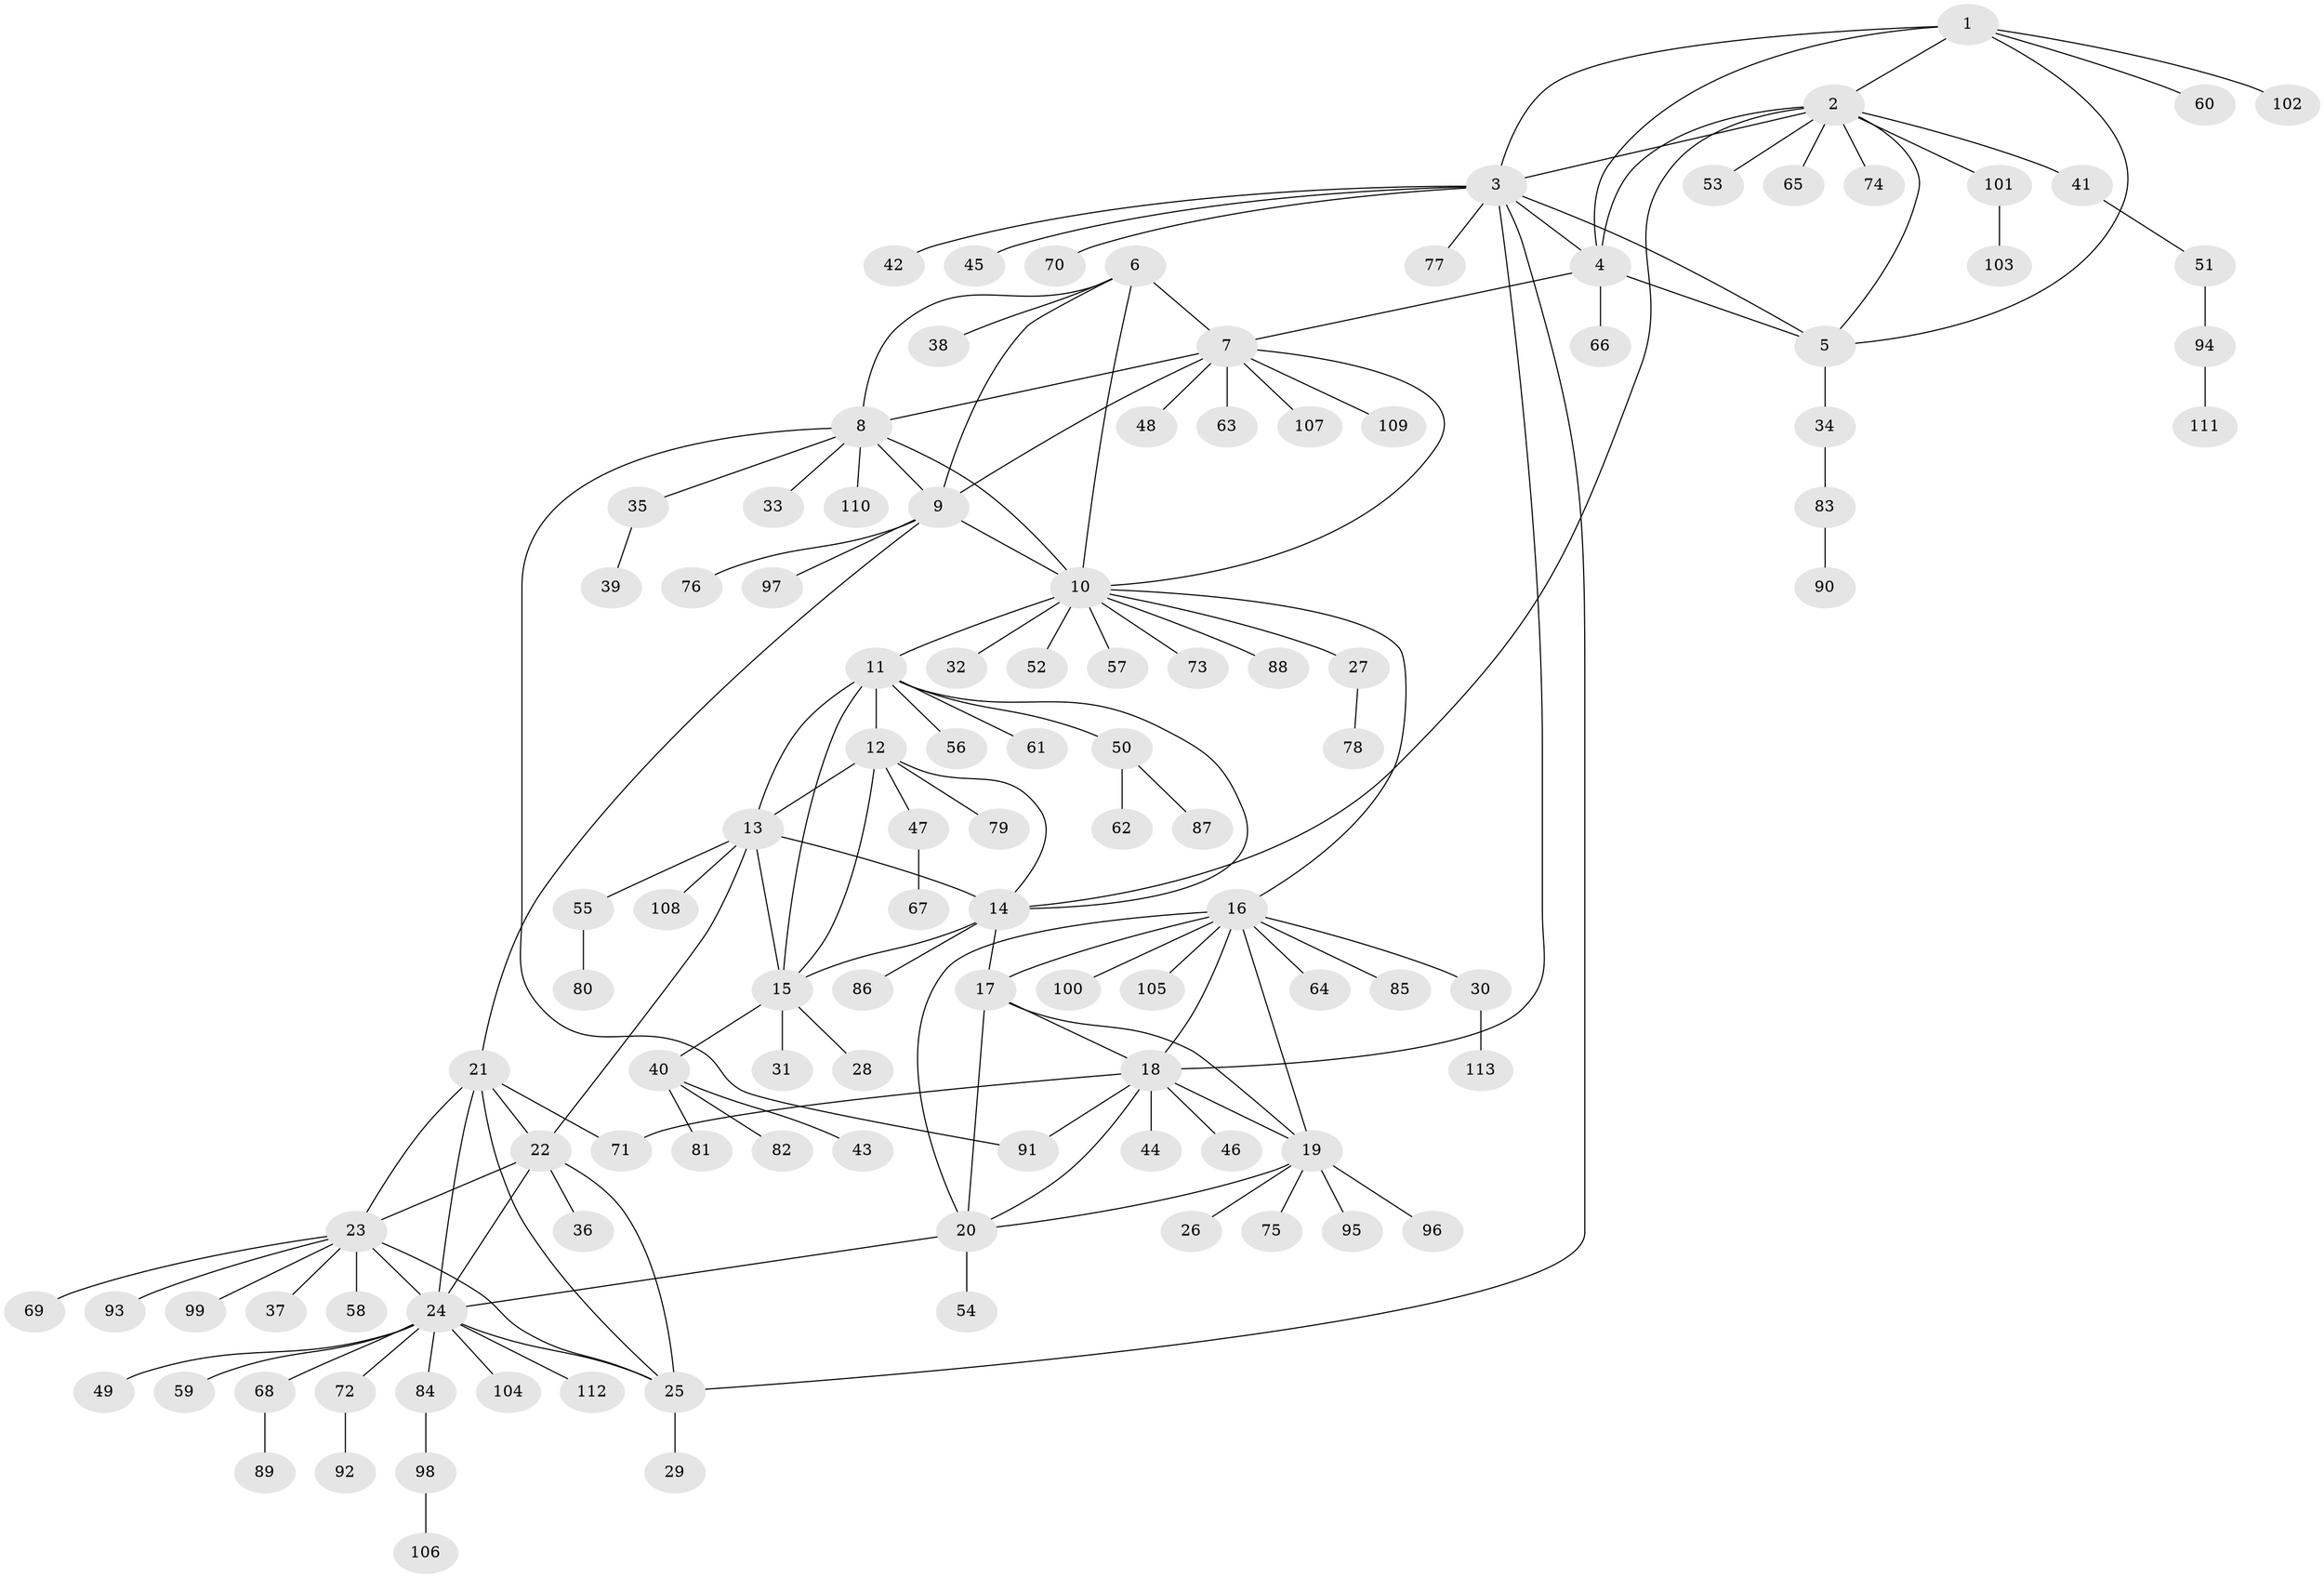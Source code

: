 // coarse degree distribution, {5: 0.058823529411764705, 14: 0.011764705882352941, 9: 0.023529411764705882, 7: 0.011764705882352941, 10: 0.058823529411764705, 4: 0.023529411764705882, 6: 0.023529411764705882, 8: 0.011764705882352941, 1: 0.6941176470588235, 3: 0.011764705882352941, 2: 0.07058823529411765}
// Generated by graph-tools (version 1.1) at 2025/24/03/03/25 07:24:13]
// undirected, 113 vertices, 150 edges
graph export_dot {
graph [start="1"]
  node [color=gray90,style=filled];
  1;
  2;
  3;
  4;
  5;
  6;
  7;
  8;
  9;
  10;
  11;
  12;
  13;
  14;
  15;
  16;
  17;
  18;
  19;
  20;
  21;
  22;
  23;
  24;
  25;
  26;
  27;
  28;
  29;
  30;
  31;
  32;
  33;
  34;
  35;
  36;
  37;
  38;
  39;
  40;
  41;
  42;
  43;
  44;
  45;
  46;
  47;
  48;
  49;
  50;
  51;
  52;
  53;
  54;
  55;
  56;
  57;
  58;
  59;
  60;
  61;
  62;
  63;
  64;
  65;
  66;
  67;
  68;
  69;
  70;
  71;
  72;
  73;
  74;
  75;
  76;
  77;
  78;
  79;
  80;
  81;
  82;
  83;
  84;
  85;
  86;
  87;
  88;
  89;
  90;
  91;
  92;
  93;
  94;
  95;
  96;
  97;
  98;
  99;
  100;
  101;
  102;
  103;
  104;
  105;
  106;
  107;
  108;
  109;
  110;
  111;
  112;
  113;
  1 -- 2;
  1 -- 3;
  1 -- 4;
  1 -- 5;
  1 -- 60;
  1 -- 102;
  2 -- 3;
  2 -- 4;
  2 -- 5;
  2 -- 14;
  2 -- 41;
  2 -- 53;
  2 -- 65;
  2 -- 74;
  2 -- 101;
  3 -- 4;
  3 -- 5;
  3 -- 18;
  3 -- 25;
  3 -- 42;
  3 -- 45;
  3 -- 70;
  3 -- 77;
  4 -- 5;
  4 -- 7;
  4 -- 66;
  5 -- 34;
  6 -- 7;
  6 -- 8;
  6 -- 9;
  6 -- 10;
  6 -- 38;
  7 -- 8;
  7 -- 9;
  7 -- 10;
  7 -- 48;
  7 -- 63;
  7 -- 107;
  7 -- 109;
  8 -- 9;
  8 -- 10;
  8 -- 33;
  8 -- 35;
  8 -- 91;
  8 -- 110;
  9 -- 10;
  9 -- 21;
  9 -- 76;
  9 -- 97;
  10 -- 11;
  10 -- 16;
  10 -- 27;
  10 -- 32;
  10 -- 52;
  10 -- 57;
  10 -- 73;
  10 -- 88;
  11 -- 12;
  11 -- 13;
  11 -- 14;
  11 -- 15;
  11 -- 50;
  11 -- 56;
  11 -- 61;
  12 -- 13;
  12 -- 14;
  12 -- 15;
  12 -- 47;
  12 -- 79;
  13 -- 14;
  13 -- 15;
  13 -- 22;
  13 -- 55;
  13 -- 108;
  14 -- 15;
  14 -- 17;
  14 -- 86;
  15 -- 28;
  15 -- 31;
  15 -- 40;
  16 -- 17;
  16 -- 18;
  16 -- 19;
  16 -- 20;
  16 -- 30;
  16 -- 64;
  16 -- 85;
  16 -- 100;
  16 -- 105;
  17 -- 18;
  17 -- 19;
  17 -- 20;
  18 -- 19;
  18 -- 20;
  18 -- 44;
  18 -- 46;
  18 -- 71;
  18 -- 91;
  19 -- 20;
  19 -- 26;
  19 -- 75;
  19 -- 95;
  19 -- 96;
  20 -- 24;
  20 -- 54;
  21 -- 22;
  21 -- 23;
  21 -- 24;
  21 -- 25;
  21 -- 71;
  22 -- 23;
  22 -- 24;
  22 -- 25;
  22 -- 36;
  23 -- 24;
  23 -- 25;
  23 -- 37;
  23 -- 58;
  23 -- 69;
  23 -- 93;
  23 -- 99;
  24 -- 25;
  24 -- 49;
  24 -- 59;
  24 -- 68;
  24 -- 72;
  24 -- 84;
  24 -- 104;
  24 -- 112;
  25 -- 29;
  27 -- 78;
  30 -- 113;
  34 -- 83;
  35 -- 39;
  40 -- 43;
  40 -- 81;
  40 -- 82;
  41 -- 51;
  47 -- 67;
  50 -- 62;
  50 -- 87;
  51 -- 94;
  55 -- 80;
  68 -- 89;
  72 -- 92;
  83 -- 90;
  84 -- 98;
  94 -- 111;
  98 -- 106;
  101 -- 103;
}
